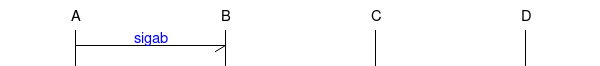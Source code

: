 # testinput0.msc : Sample msc input file
#
# This file is PUBLIC DOMAIN and may be freely reproduced,  distributed,
# transmitted, used, modified, built upon, or otherwise exploited by
# anyone for any purpose, commercial or non-commercial, and in any way,
# including by methods that have not yet been invented or conceived.
#
# This file is provided "AS IS" WITHOUT WARRANTY OF ANY KIND, EITHER
# EXPRESSED OR IMPLIED, INCLUDING, BUT NOT LIMITED TO, THE IMPLIED
# WARRANTIES OF MERCHANTABILITY AND FITNESS FOR A PARTICULAR PURPOSE.
#

msc {

   # The entities
   A, B, C, "D";

   # The relations
   "A" -> "B" [label="sigab", url="bob"];

}

/* END OF FILE */
